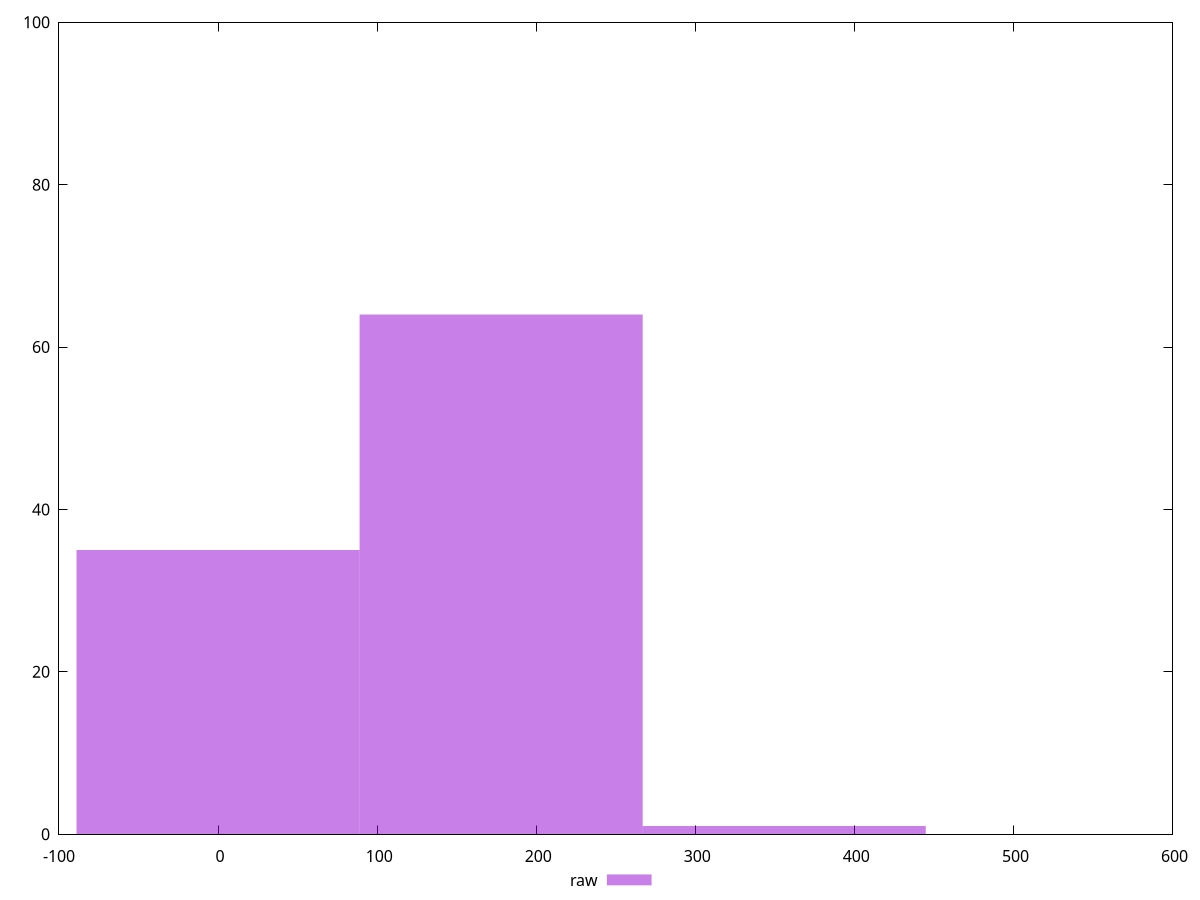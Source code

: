 reset
set terminal svg size 640, 490 enhanced background rgb 'white'
set output "reprap/uses-http2/samples/pages+cached+noexternal+nofonts/raw/histogram.svg"

$raw <<EOF
177.9536174064642 64
0 35
355.9072348129284 1
EOF

set key outside below
set boxwidth 177.9536174064642
set yrange [0:100]
set style fill transparent solid 0.5 noborder

plot \
  $raw title "raw" with boxes, \


reset